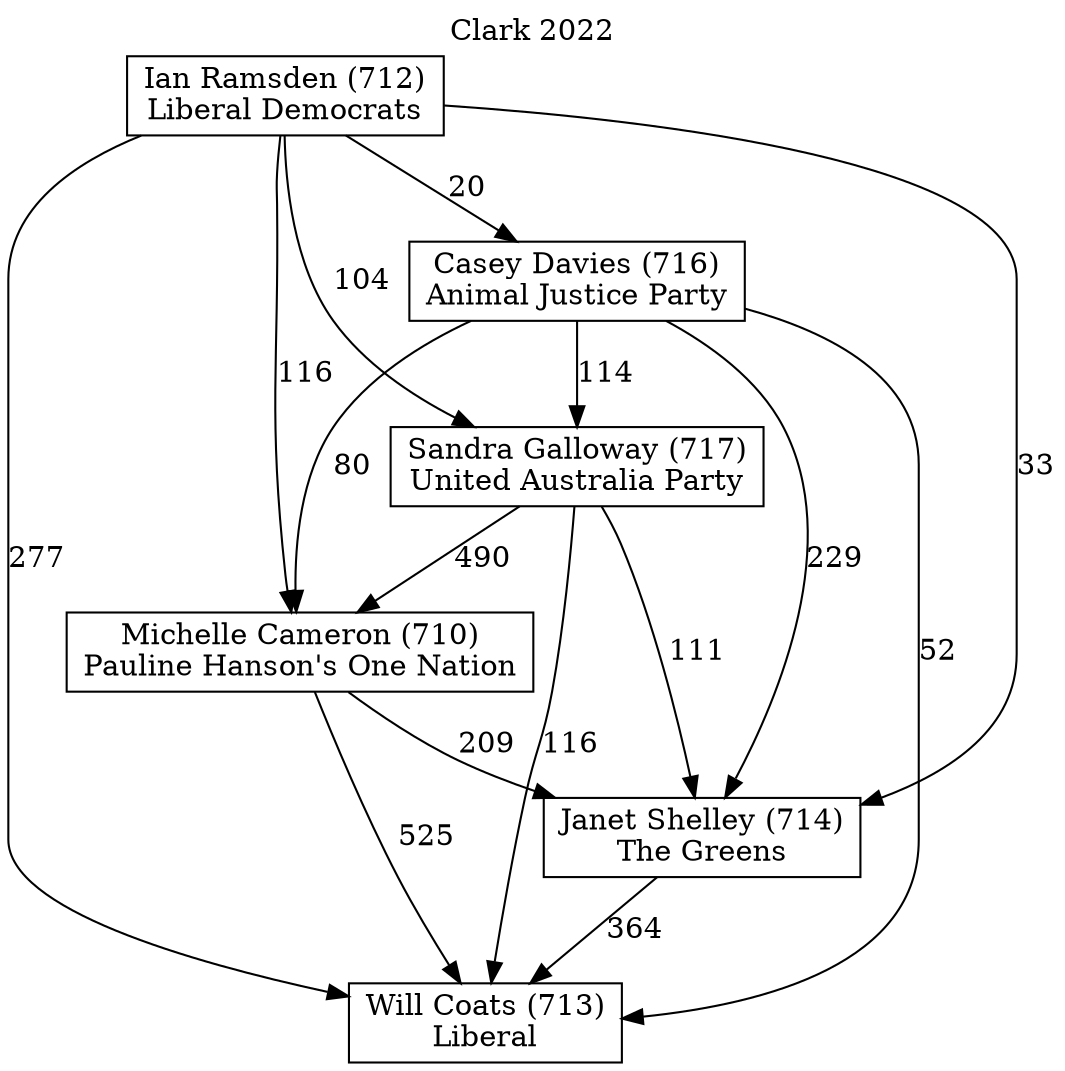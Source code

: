 // House preference flow
digraph "Will Coats (713)_Clark_2022" {
	graph [label="Clark 2022" labelloc=t mclimit=10]
	node [shape=box]
	"Will Coats (713)" [label="Will Coats (713)
Liberal"]
	"Janet Shelley (714)" [label="Janet Shelley (714)
The Greens"]
	"Michelle Cameron (710)" [label="Michelle Cameron (710)
Pauline Hanson's One Nation"]
	"Sandra Galloway (717)" [label="Sandra Galloway (717)
United Australia Party"]
	"Casey Davies (716)" [label="Casey Davies (716)
Animal Justice Party"]
	"Ian Ramsden (712)" [label="Ian Ramsden (712)
Liberal Democrats"]
	"Janet Shelley (714)" -> "Will Coats (713)" [label=364]
	"Michelle Cameron (710)" -> "Janet Shelley (714)" [label=209]
	"Sandra Galloway (717)" -> "Michelle Cameron (710)" [label=490]
	"Casey Davies (716)" -> "Sandra Galloway (717)" [label=114]
	"Ian Ramsden (712)" -> "Casey Davies (716)" [label=20]
	"Michelle Cameron (710)" -> "Will Coats (713)" [label=525]
	"Sandra Galloway (717)" -> "Will Coats (713)" [label=116]
	"Casey Davies (716)" -> "Will Coats (713)" [label=52]
	"Ian Ramsden (712)" -> "Will Coats (713)" [label=277]
	"Ian Ramsden (712)" -> "Sandra Galloway (717)" [label=104]
	"Casey Davies (716)" -> "Michelle Cameron (710)" [label=80]
	"Ian Ramsden (712)" -> "Michelle Cameron (710)" [label=116]
	"Sandra Galloway (717)" -> "Janet Shelley (714)" [label=111]
	"Casey Davies (716)" -> "Janet Shelley (714)" [label=229]
	"Ian Ramsden (712)" -> "Janet Shelley (714)" [label=33]
}
